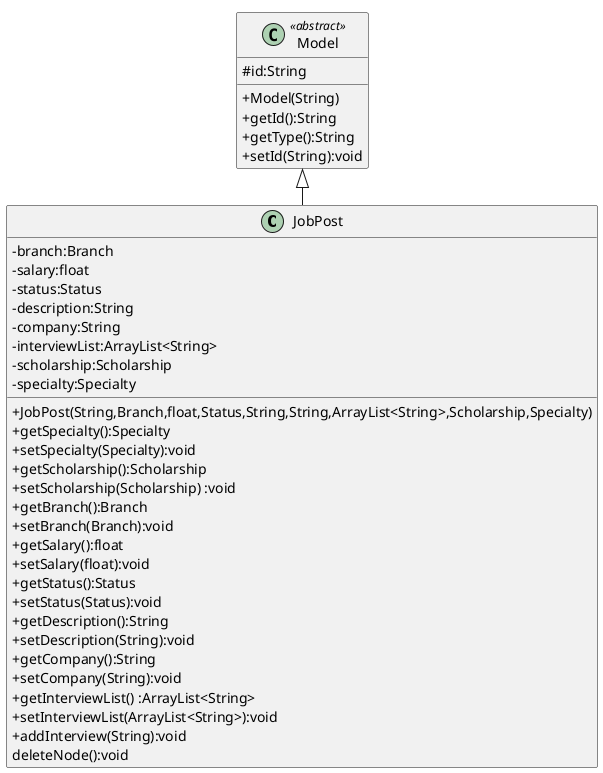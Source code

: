 @startuml
skinparam classAttributeIconSize 0
!pragma layout smetana

class JobPost extends Model{
    -branch:Branch
    -salary:float
    -status:Status
    -description:String
    -company:String
    -interviewList:ArrayList<String>
    -scholarship:Scholarship
    -specialty:Specialty
    +JobPost(String,Branch,float,Status,String,String,ArrayList<String>,Scholarship,Specialty)
    +getSpecialty():Specialty
    +setSpecialty(Specialty):void
    +getScholarship():Scholarship
    +setScholarship(Scholarship) :void
    +getBranch():Branch
    +setBranch(Branch):void
    +getSalary():float
    +setSalary(float):void
    +getStatus():Status
    +setStatus(Status):void
    +getDescription():String
    +setDescription(String):void
    +getCompany():String
    +setCompany(String):void
    +getInterviewList() :ArrayList<String>
    +setInterviewList(ArrayList<String>):void
    +addInterview(String):void
    deleteNode():void
}

class Model<<abstract>>{
    #id:String
    +Model(String)
    +getId():String
    +getType():String
    +setId(String):void
}

@enduml